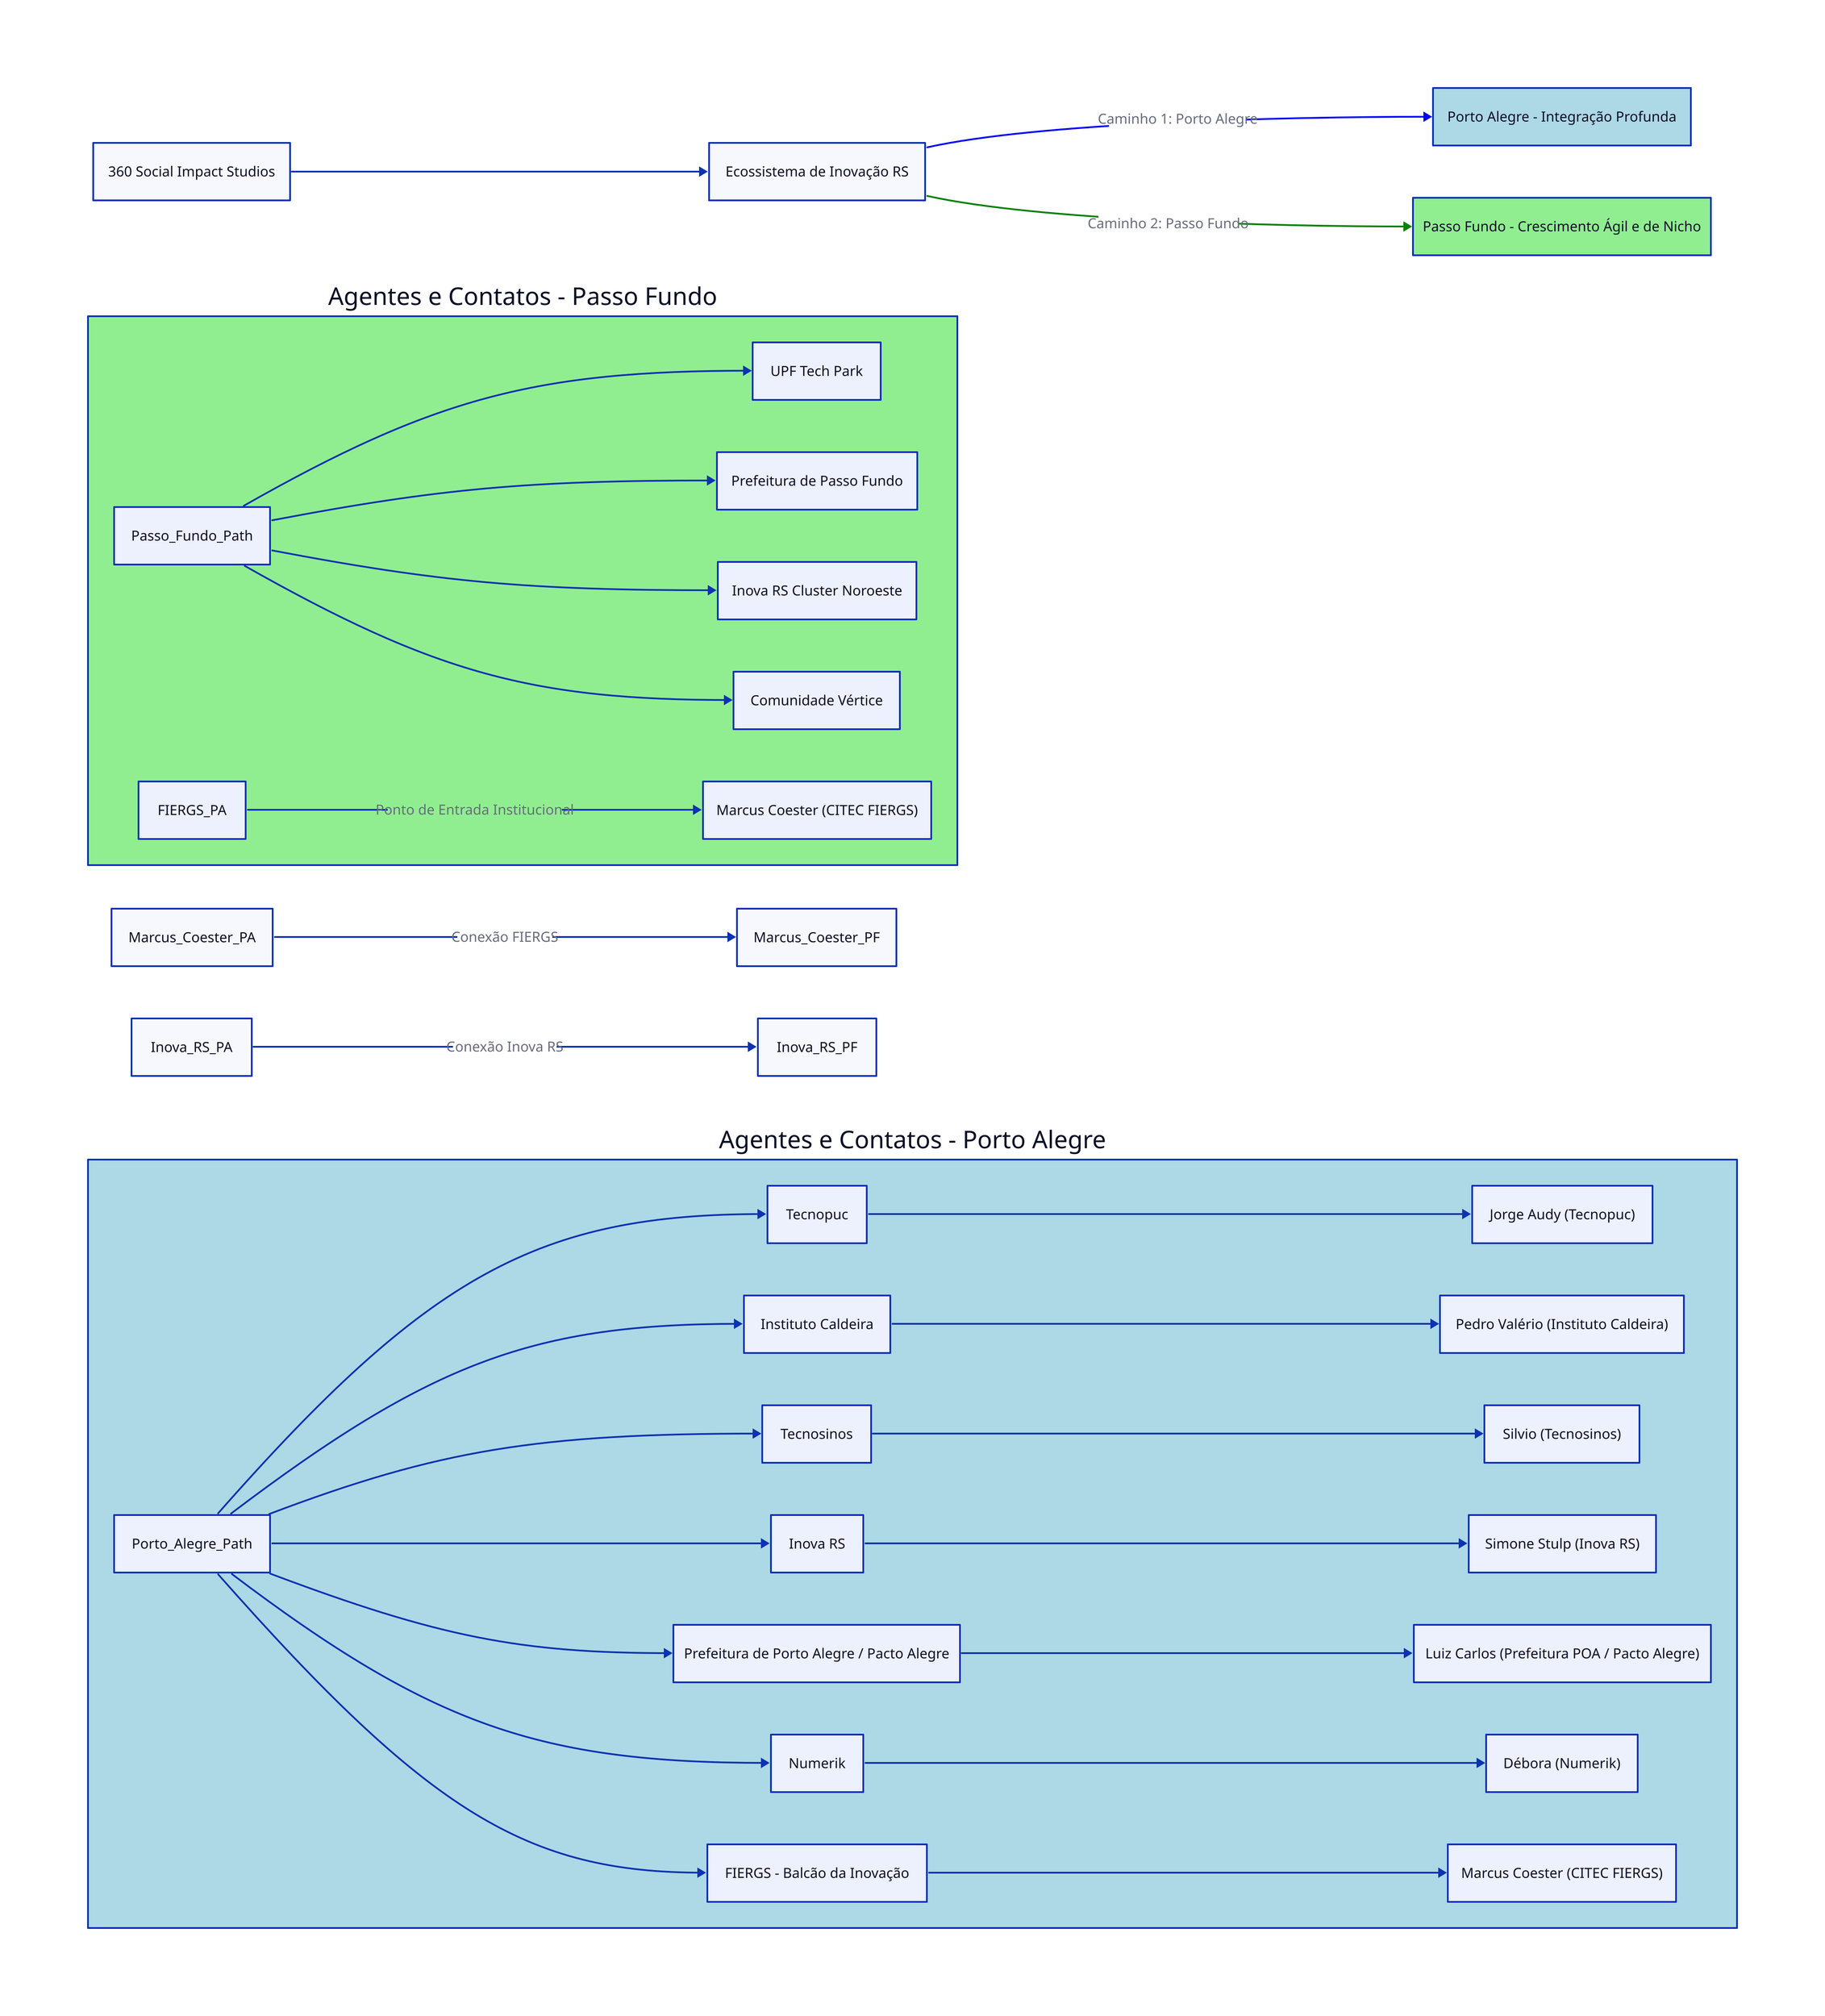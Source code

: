 direction: right

360_Social_Impact_Studios: {
  shape: rectangle
  label: "360 Social Impact Studios"
}

RS_Innovation_Ecosystem: {
  shape: rectangle
  label: "Ecossistema de Inovação RS"
}

360_Social_Impact_Studios -> RS_Innovation_Ecosystem

RS_Innovation_Ecosystem -> Porto_Alegre_Path: {
  label: "Caminho 1: Porto Alegre"
  style: {stroke: blue}
}

RS_Innovation_Ecosystem -> Passo_Fundo_Path: {
  label: "Caminho 2: Passo Fundo"
  style: {stroke: green}
}

Porto_Alegre_Path: {
  shape: rectangle
  label: "Porto Alegre - Integração Profunda"
  style: {fill: lightblue}
}

Passo_Fundo_Path: {
  shape: rectangle
  label: "Passo Fundo - Crescimento Ágil e de Nicho"
  style: {fill: lightgreen}
}

# Agentes e Contatos - Porto Alegre

subgraph Porto_Alegre_Agents {
  direction: down
  label: "Agentes e Contatos - Porto Alegre"
  style: {fill: lightblue}

  Tecnopuc: {label: "Tecnopuc"}
  Instituto_Caldeira: {label: "Instituto Caldeira"}
  Tecnosinos: {label: "Tecnosinos"}
  Inova_RS_PA: {label: "Inova RS"}
  Prefeitura_POA: {label: "Prefeitura de Porto Alegre / Pacto Alegre"}
  Numerik: {label: "Numerik"}
  FIERGS_PA: {label: "FIERGS - Balcão da Inovação"}

  Jorge_Audy: {label: "Jorge Audy (Tecnopuc)"}
  Pedro_Valerio: {label: "Pedro Valério (Instituto Caldeira)"}
  Silvio: {label: "Silvio (Tecnosinos)"}
  Simone_Stulp: {label: "Simone Stulp (Inova RS)"}
  Luiz_Carlos: {label: "Luiz Carlos (Prefeitura POA / Pacto Alegre)"}
  Debora: {label: "Débora (Numerik)"}
  Marcus_Coester_PA: {label: "Marcus Coester (CITEC FIERGS)"}

  Porto_Alegre_Path -> Tecnopuc
  Porto_Alegre_Path -> Instituto_Caldeira
  Porto_Alegre_Path -> Tecnosinos
  Porto_Alegre_Path -> Inova_RS_PA
  Porto_Alegre_Path -> Prefeitura_POA
  Porto_Alegre_Path -> Numerik
  Porto_Alegre_Path -> FIERGS_PA

  Tecnopuc -> Jorge_Audy
  Instituto_Caldeira -> Pedro_Valerio
  Tecnosinos -> Silvio
  Inova_RS_PA -> Simone_Stulp
  Prefeitura_POA -> Luiz_Carlos
  Numerik -> Debora
  FIERGS_PA -> Marcus_Coester_PA
}

# Agentes e Contatos - Passo Fundo

subgraph Passo_Fundo_Agents {
  direction: down
  label: "Agentes e Contatos - Passo Fundo"
  style: {fill: lightgreen}

  UPF_Tech_Park: {label: "UPF Tech Park"}
  Prefeitura_PF: {label: "Prefeitura de Passo Fundo"}
  Inova_RS_PF: {label: "Inova RS Cluster Noroeste"}
  Comunidade_Vertice: {label: "Comunidade Vértice"}

  Marcus_Coester_PF: {label: "Marcus Coester (CITEC FIERGS)"}

  Passo_Fundo_Path -> UPF_Tech_Park
  Passo_Fundo_Path -> Prefeitura_PF
  Passo_Fundo_Path -> Inova_RS_PF
  Passo_Fundo_Path -> Comunidade_Vertice

  FIERGS_PA -> Marcus_Coester_PF: {label: "Ponto de Entrada Institucional"}
}

# Conexões e Intersecções

Marcus_Coester_PA -> Marcus_Coester_PF: {label: "Conexão FIERGS"}
Inova_RS_PA -> Inova_RS_PF: {label: "Conexão Inova RS"}


